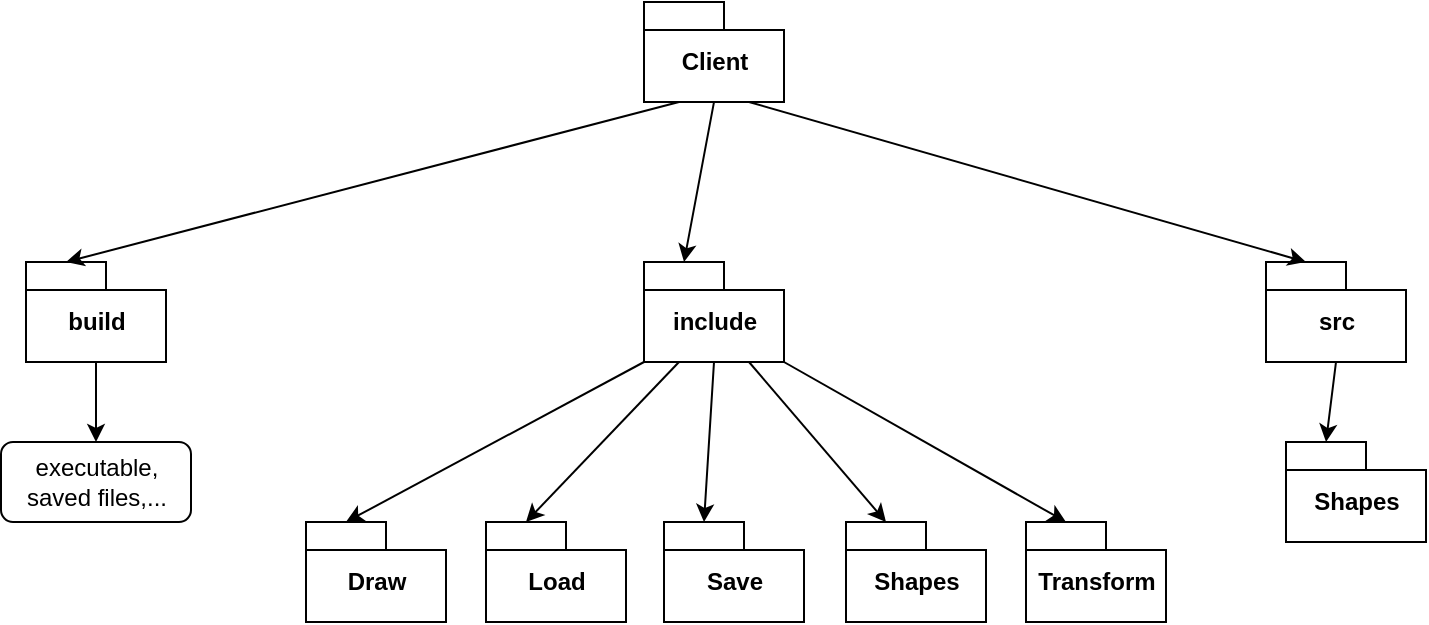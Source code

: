<mxfile version="14.7.6" type="device" pages="6"><diagram id="ECEyzJ0AbyyQAIsJkoCa" name="Folders"><mxGraphModel dx="1627" dy="789" grid="1" gridSize="10" guides="1" tooltips="1" connect="1" arrows="1" fold="1" page="1" pageScale="1" pageWidth="827" pageHeight="1169" math="0" shadow="0"><root><mxCell id="0"/><mxCell id="1" parent="0"/><mxCell id="gK3MAzR11Pf_LbnnV8qZ-2" value="Client" style="shape=folder;fontStyle=1;spacingTop=10;tabWidth=40;tabHeight=14;tabPosition=left;html=1;" vertex="1" parent="1"><mxGeometry x="379" y="60" width="70" height="50" as="geometry"/></mxCell><mxCell id="gK3MAzR11Pf_LbnnV8qZ-3" value="build" style="shape=folder;fontStyle=1;spacingTop=10;tabWidth=40;tabHeight=14;tabPosition=left;html=1;" vertex="1" parent="1"><mxGeometry x="70" y="190" width="70" height="50" as="geometry"/></mxCell><mxCell id="gK3MAzR11Pf_LbnnV8qZ-4" value="include" style="shape=folder;fontStyle=1;spacingTop=10;tabWidth=40;tabHeight=14;tabPosition=left;html=1;" vertex="1" parent="1"><mxGeometry x="379" y="190" width="70" height="50" as="geometry"/></mxCell><mxCell id="gK3MAzR11Pf_LbnnV8qZ-5" value="src" style="shape=folder;fontStyle=1;spacingTop=10;tabWidth=40;tabHeight=14;tabPosition=left;html=1;" vertex="1" parent="1"><mxGeometry x="690" y="190" width="70" height="50" as="geometry"/></mxCell><mxCell id="gK3MAzR11Pf_LbnnV8qZ-6" value="" style="rounded=1;whiteSpace=wrap;html=1;" vertex="1" parent="1"><mxGeometry x="57.5" y="280" width="95" height="40" as="geometry"/></mxCell><mxCell id="gK3MAzR11Pf_LbnnV8qZ-7" value="executable, saved files,..." style="text;html=1;strokeColor=none;fillColor=none;align=center;verticalAlign=middle;whiteSpace=wrap;rounded=0;" vertex="1" parent="1"><mxGeometry x="62.5" y="290" width="85" height="20" as="geometry"/></mxCell><mxCell id="gK3MAzR11Pf_LbnnV8qZ-8" value="Draw" style="shape=folder;fontStyle=1;spacingTop=10;tabWidth=40;tabHeight=14;tabPosition=left;html=1;" vertex="1" parent="1"><mxGeometry x="210" y="320" width="70" height="50" as="geometry"/></mxCell><mxCell id="gK3MAzR11Pf_LbnnV8qZ-9" value="Load" style="shape=folder;fontStyle=1;spacingTop=10;tabWidth=40;tabHeight=14;tabPosition=left;html=1;" vertex="1" parent="1"><mxGeometry x="300" y="320" width="70" height="50" as="geometry"/></mxCell><mxCell id="gK3MAzR11Pf_LbnnV8qZ-10" value="Save" style="shape=folder;fontStyle=1;spacingTop=10;tabWidth=40;tabHeight=14;tabPosition=left;html=1;" vertex="1" parent="1"><mxGeometry x="389" y="320" width="70" height="50" as="geometry"/></mxCell><mxCell id="gK3MAzR11Pf_LbnnV8qZ-11" value="Shapes" style="shape=folder;fontStyle=1;spacingTop=10;tabWidth=40;tabHeight=14;tabPosition=left;html=1;" vertex="1" parent="1"><mxGeometry x="480" y="320" width="70" height="50" as="geometry"/></mxCell><mxCell id="gK3MAzR11Pf_LbnnV8qZ-12" value="Transform" style="shape=folder;fontStyle=1;spacingTop=10;tabWidth=40;tabHeight=14;tabPosition=left;html=1;" vertex="1" parent="1"><mxGeometry x="570" y="320" width="70" height="50" as="geometry"/></mxCell><mxCell id="gK3MAzR11Pf_LbnnV8qZ-13" value="Shapes" style="shape=folder;fontStyle=1;spacingTop=10;tabWidth=40;tabHeight=14;tabPosition=left;html=1;" vertex="1" parent="1"><mxGeometry x="700" y="280" width="70" height="50" as="geometry"/></mxCell><mxCell id="gK3MAzR11Pf_LbnnV8qZ-14" value="" style="endArrow=classic;html=1;exitX=0;exitY=0;exitDx=70;exitDy=50;exitPerimeter=0;entryX=0;entryY=0;entryDx=20;entryDy=0;entryPerimeter=0;" edge="1" parent="1" source="gK3MAzR11Pf_LbnnV8qZ-4" target="gK3MAzR11Pf_LbnnV8qZ-12"><mxGeometry width="50" height="50" relative="1" as="geometry"><mxPoint x="520" y="420" as="sourcePoint"/><mxPoint x="570" y="370" as="targetPoint"/></mxGeometry></mxCell><mxCell id="gK3MAzR11Pf_LbnnV8qZ-15" value="" style="endArrow=classic;html=1;exitX=0.5;exitY=1;exitDx=0;exitDy=0;exitPerimeter=0;" edge="1" parent="1" source="gK3MAzR11Pf_LbnnV8qZ-3"><mxGeometry width="50" height="50" relative="1" as="geometry"><mxPoint x="200" y="260" as="sourcePoint"/><mxPoint x="105" y="280" as="targetPoint"/></mxGeometry></mxCell><mxCell id="gK3MAzR11Pf_LbnnV8qZ-16" value="" style="endArrow=classic;html=1;exitX=0.5;exitY=1;exitDx=0;exitDy=0;exitPerimeter=0;entryX=0;entryY=0;entryDx=20;entryDy=0;entryPerimeter=0;" edge="1" parent="1" source="gK3MAzR11Pf_LbnnV8qZ-5" target="gK3MAzR11Pf_LbnnV8qZ-13"><mxGeometry width="50" height="50" relative="1" as="geometry"><mxPoint x="115" y="250" as="sourcePoint"/><mxPoint x="115" y="290" as="targetPoint"/></mxGeometry></mxCell><mxCell id="gK3MAzR11Pf_LbnnV8qZ-17" value="" style="endArrow=classic;html=1;exitX=0.75;exitY=1;exitDx=0;exitDy=0;exitPerimeter=0;entryX=0;entryY=0;entryDx=20;entryDy=0;entryPerimeter=0;" edge="1" parent="1" source="gK3MAzR11Pf_LbnnV8qZ-4" target="gK3MAzR11Pf_LbnnV8qZ-11"><mxGeometry width="50" height="50" relative="1" as="geometry"><mxPoint x="520" y="420" as="sourcePoint"/><mxPoint x="570" y="370" as="targetPoint"/></mxGeometry></mxCell><mxCell id="gK3MAzR11Pf_LbnnV8qZ-18" value="" style="endArrow=classic;html=1;exitX=0.5;exitY=1;exitDx=0;exitDy=0;exitPerimeter=0;entryX=0;entryY=0;entryDx=20;entryDy=0;entryPerimeter=0;" edge="1" parent="1" source="gK3MAzR11Pf_LbnnV8qZ-4" target="gK3MAzR11Pf_LbnnV8qZ-10"><mxGeometry width="50" height="50" relative="1" as="geometry"><mxPoint x="520" y="420" as="sourcePoint"/><mxPoint x="570" y="370" as="targetPoint"/></mxGeometry></mxCell><mxCell id="gK3MAzR11Pf_LbnnV8qZ-19" value="" style="endArrow=classic;html=1;exitX=0.25;exitY=1;exitDx=0;exitDy=0;exitPerimeter=0;entryX=0;entryY=0;entryDx=20;entryDy=0;entryPerimeter=0;" edge="1" parent="1" source="gK3MAzR11Pf_LbnnV8qZ-4" target="gK3MAzR11Pf_LbnnV8qZ-9"><mxGeometry width="50" height="50" relative="1" as="geometry"><mxPoint x="520" y="420" as="sourcePoint"/><mxPoint x="570" y="370" as="targetPoint"/></mxGeometry></mxCell><mxCell id="gK3MAzR11Pf_LbnnV8qZ-20" value="" style="endArrow=classic;html=1;exitX=0;exitY=0;exitDx=0;exitDy=50;exitPerimeter=0;entryX=0;entryY=0;entryDx=20;entryDy=0;entryPerimeter=0;" edge="1" parent="1" source="gK3MAzR11Pf_LbnnV8qZ-4" target="gK3MAzR11Pf_LbnnV8qZ-8"><mxGeometry width="50" height="50" relative="1" as="geometry"><mxPoint x="520" y="420" as="sourcePoint"/><mxPoint x="570" y="370" as="targetPoint"/></mxGeometry></mxCell><mxCell id="gK3MAzR11Pf_LbnnV8qZ-21" value="" style="endArrow=classic;html=1;exitX=0.5;exitY=1;exitDx=0;exitDy=0;exitPerimeter=0;entryX=0;entryY=0;entryDx=20;entryDy=0;entryPerimeter=0;" edge="1" parent="1" source="gK3MAzR11Pf_LbnnV8qZ-2" target="gK3MAzR11Pf_LbnnV8qZ-4"><mxGeometry width="50" height="50" relative="1" as="geometry"><mxPoint x="520" y="450" as="sourcePoint"/><mxPoint x="570" y="400" as="targetPoint"/></mxGeometry></mxCell><mxCell id="gK3MAzR11Pf_LbnnV8qZ-22" value="" style="endArrow=classic;html=1;exitX=0.75;exitY=1;exitDx=0;exitDy=0;exitPerimeter=0;entryX=0;entryY=0;entryDx=20;entryDy=0;entryPerimeter=0;" edge="1" parent="1" source="gK3MAzR11Pf_LbnnV8qZ-2" target="gK3MAzR11Pf_LbnnV8qZ-5"><mxGeometry width="50" height="50" relative="1" as="geometry"><mxPoint x="520" y="450" as="sourcePoint"/><mxPoint x="570" y="400" as="targetPoint"/></mxGeometry></mxCell><mxCell id="gK3MAzR11Pf_LbnnV8qZ-23" value="" style="endArrow=classic;html=1;exitX=0.25;exitY=1;exitDx=0;exitDy=0;exitPerimeter=0;entryX=0;entryY=0;entryDx=20;entryDy=0;entryPerimeter=0;" edge="1" parent="1" source="gK3MAzR11Pf_LbnnV8qZ-2" target="gK3MAzR11Pf_LbnnV8qZ-3"><mxGeometry width="50" height="50" relative="1" as="geometry"><mxPoint x="520" y="450" as="sourcePoint"/><mxPoint x="570" y="400" as="targetPoint"/></mxGeometry></mxCell></root></mxGraphModel></diagram><diagram id="uhNKZYAmNdv7tVlBAUO6" name="include"><mxGraphModel dx="1627" dy="789" grid="1" gridSize="10" guides="1" tooltips="1" connect="1" arrows="1" fold="1" page="1" pageScale="1" pageWidth="827" pageHeight="1169" math="0" shadow="0"><root><mxCell id="TmyaGwibZgy-y3g0HoC4-0"/><mxCell id="TmyaGwibZgy-y3g0HoC4-1" parent="TmyaGwibZgy-y3g0HoC4-0"/><mxCell id="TmyaGwibZgy-y3g0HoC4-2" value="Error" style="swimlane;fontStyle=1;align=center;verticalAlign=top;childLayout=stackLayout;horizontal=1;startSize=26;horizontalStack=0;resizeParent=1;resizeParentMax=0;resizeLast=0;collapsible=1;marginBottom=0;" vertex="1" parent="TmyaGwibZgy-y3g0HoC4-1"><mxGeometry x="39" y="120" width="160" height="60" as="geometry"/></mxCell><mxCell id="TmyaGwibZgy-y3g0HoC4-3" value="+ log_message: string" style="text;strokeColor=none;fillColor=none;align=left;verticalAlign=top;spacingLeft=4;spacingRight=4;overflow=hidden;rotatable=0;points=[[0,0.5],[1,0.5]];portConstraint=eastwest;" vertex="1" parent="TmyaGwibZgy-y3g0HoC4-2"><mxGeometry y="26" width="160" height="26" as="geometry"/></mxCell><mxCell id="TmyaGwibZgy-y3g0HoC4-4" value="" style="line;strokeWidth=1;fillColor=none;align=left;verticalAlign=middle;spacingTop=-1;spacingLeft=3;spacingRight=3;rotatable=0;labelPosition=right;points=[];portConstraint=eastwest;" vertex="1" parent="TmyaGwibZgy-y3g0HoC4-2"><mxGeometry y="52" width="160" height="8" as="geometry"/></mxCell><mxCell id="TmyaGwibZgy-y3g0HoC4-6" value="&quot;Singleton&quot; TCP" style="swimlane;fontStyle=1;align=center;verticalAlign=top;childLayout=stackLayout;horizontal=1;startSize=26;horizontalStack=0;resizeParent=1;resizeParentMax=0;resizeLast=0;collapsible=1;marginBottom=0;" vertex="1" parent="TmyaGwibZgy-y3g0HoC4-1"><mxGeometry x="319.5" y="120" width="186" height="170" as="geometry"/></mxCell><mxCell id="TmyaGwibZgy-y3g0HoC4-7" value="- instance: TCP&#xA;- socke: int&#xA;- sockaddr: sockaddr-in&#xA;" style="text;strokeColor=none;fillColor=none;align=left;verticalAlign=top;spacingLeft=4;spacingRight=4;overflow=hidden;rotatable=0;points=[[0,0.5],[1,0.5]];portConstraint=eastwest;" vertex="1" parent="TmyaGwibZgy-y3g0HoC4-6"><mxGeometry y="26" width="186" height="54" as="geometry"/></mxCell><mxCell id="TmyaGwibZgy-y3g0HoC4-8" value="" style="line;strokeWidth=1;fillColor=none;align=left;verticalAlign=middle;spacingTop=-1;spacingLeft=3;spacingRight=3;rotatable=0;labelPosition=right;points=[];portConstraint=eastwest;" vertex="1" parent="TmyaGwibZgy-y3g0HoC4-6"><mxGeometry y="80" width="186" height="8" as="geometry"/></mxCell><mxCell id="TmyaGwibZgy-y3g0HoC4-9" value="+ getInstance(): TCP&#xA;+ create_socket(): void&#xA;+ connect_to_server(): void&#xA;+ send_to_server(string): void&#xA;+ disconnect_from_server(): void&#xA;" style="text;strokeColor=none;fillColor=none;align=left;verticalAlign=top;spacingLeft=4;spacingRight=4;overflow=hidden;rotatable=0;points=[[0,0.5],[1,0.5]];portConstraint=eastwest;" vertex="1" parent="TmyaGwibZgy-y3g0HoC4-6"><mxGeometry y="88" width="186" height="82" as="geometry"/></mxCell><mxCell id="TmyaGwibZgy-y3g0HoC4-10" value="Vector2f" style="swimlane;fontStyle=1;align=center;verticalAlign=top;childLayout=stackLayout;horizontal=1;startSize=26;horizontalStack=0;resizeParent=1;resizeParentMax=0;resizeLast=0;collapsible=1;marginBottom=0;" vertex="1" parent="TmyaGwibZgy-y3g0HoC4-1"><mxGeometry x="629" y="120" width="160" height="94" as="geometry"/></mxCell><mxCell id="TmyaGwibZgy-y3g0HoC4-11" value="+ x: double&#xA;+ y: double" style="text;strokeColor=none;fillColor=none;align=left;verticalAlign=top;spacingLeft=4;spacingRight=4;overflow=hidden;rotatable=0;points=[[0,0.5],[1,0.5]];portConstraint=eastwest;" vertex="1" parent="TmyaGwibZgy-y3g0HoC4-10"><mxGeometry y="26" width="160" height="34" as="geometry"/></mxCell><mxCell id="TmyaGwibZgy-y3g0HoC4-12" value="" style="line;strokeWidth=1;fillColor=none;align=left;verticalAlign=middle;spacingTop=-1;spacingLeft=3;spacingRight=3;rotatable=0;labelPosition=right;points=[];portConstraint=eastwest;" vertex="1" parent="TmyaGwibZgy-y3g0HoC4-10"><mxGeometry y="60" width="160" height="8" as="geometry"/></mxCell><mxCell id="TmyaGwibZgy-y3g0HoC4-13" value="+ export_to_string(): string" style="text;strokeColor=none;fillColor=none;align=left;verticalAlign=top;spacingLeft=4;spacingRight=4;overflow=hidden;rotatable=0;points=[[0,0.5],[1,0.5]];portConstraint=eastwest;" vertex="1" parent="TmyaGwibZgy-y3g0HoC4-10"><mxGeometry y="68" width="160" height="26" as="geometry"/></mxCell></root></mxGraphModel></diagram><diagram id="yArap1lOYOAf0TXbAxgH" name="Draw"><mxGraphModel dx="1627" dy="789" grid="1" gridSize="10" guides="1" tooltips="1" connect="1" arrows="1" fold="1" page="1" pageScale="1" pageWidth="827" pageHeight="1169" math="0" shadow="0"><root><mxCell id="dlOKNZU6xTtFA1XRt0wd-0"/><mxCell id="dlOKNZU6xTtFA1XRt0wd-1" parent="dlOKNZU6xTtFA1XRt0wd-0"/><mxCell id="dlOKNZU6xTtFA1XRt0wd-6" value="DrawServer" style="swimlane;fontStyle=1;align=center;verticalAlign=top;childLayout=stackLayout;horizontal=1;startSize=26;horizontalStack=0;resizeParent=1;resizeParentMax=0;resizeLast=0;collapsible=1;marginBottom=0;" vertex="1" parent="dlOKNZU6xTtFA1XRt0wd-1"><mxGeometry x="174" y="400" width="160" height="34" as="geometry"/></mxCell><mxCell id="dlOKNZU6xTtFA1XRt0wd-8" value="" style="line;strokeWidth=1;fillColor=none;align=left;verticalAlign=middle;spacingTop=-1;spacingLeft=3;spacingRight=3;rotatable=0;labelPosition=right;points=[];portConstraint=eastwest;" vertex="1" parent="dlOKNZU6xTtFA1XRt0wd-6"><mxGeometry y="26" width="160" height="8" as="geometry"/></mxCell><mxCell id="dlOKNZU6xTtFA1XRt0wd-10" value="DrawOther" style="swimlane;fontStyle=1;align=center;verticalAlign=top;childLayout=stackLayout;horizontal=1;startSize=26;horizontalStack=0;resizeParent=1;resizeParentMax=0;resizeLast=0;collapsible=1;marginBottom=0;" vertex="1" parent="dlOKNZU6xTtFA1XRt0wd-1"><mxGeometry x="494" y="400" width="160" height="34" as="geometry"/></mxCell><mxCell id="dlOKNZU6xTtFA1XRt0wd-12" value="" style="line;strokeWidth=1;fillColor=none;align=left;verticalAlign=middle;spacingTop=-1;spacingLeft=3;spacingRight=3;rotatable=0;labelPosition=right;points=[];portConstraint=eastwest;" vertex="1" parent="dlOKNZU6xTtFA1XRt0wd-10"><mxGeometry y="26" width="160" height="8" as="geometry"/></mxCell><mxCell id="dlOKNZU6xTtFA1XRt0wd-14" value="&lt;div&gt;«interface»&lt;/div&gt;&lt;div&gt;&lt;b&gt;VisitorShape&lt;/b&gt;&lt;br&gt;&lt;/div&gt;" style="html=1;" vertex="1" parent="dlOKNZU6xTtFA1XRt0wd-1"><mxGeometry x="358.5" y="160" width="111" height="40" as="geometry"/></mxCell><mxCell id="dlOKNZU6xTtFA1XRt0wd-15" value="&lt;div&gt;«interface»&lt;/div&gt;&lt;div&gt;&lt;b&gt;Draw&lt;/b&gt;&lt;br&gt;&lt;/div&gt;" style="html=1;" vertex="1" parent="dlOKNZU6xTtFA1XRt0wd-1"><mxGeometry x="358.5" y="250" width="111" height="40" as="geometry"/></mxCell><mxCell id="aWBOMCGjWr7KHLgK69ty-3" value="Extends" style="endArrow=block;endSize=16;endFill=0;html=1;entryX=0.25;entryY=1;entryDx=0;entryDy=0;exitX=0.5;exitY=0;exitDx=0;exitDy=0;" edge="1" parent="dlOKNZU6xTtFA1XRt0wd-1" source="dlOKNZU6xTtFA1XRt0wd-6" target="dlOKNZU6xTtFA1XRt0wd-15"><mxGeometry x="0.036" y="4" width="160" relative="1" as="geometry"><mxPoint x="419" y="870" as="sourcePoint"/><mxPoint x="419" y="480" as="targetPoint"/><mxPoint as="offset"/></mxGeometry></mxCell><mxCell id="aWBOMCGjWr7KHLgK69ty-4" value="Extends" style="endArrow=block;endSize=16;endFill=0;html=1;entryX=0.75;entryY=1;entryDx=0;entryDy=0;exitX=0.5;exitY=0;exitDx=0;exitDy=0;" edge="1" parent="dlOKNZU6xTtFA1XRt0wd-1" source="dlOKNZU6xTtFA1XRt0wd-10" target="dlOKNZU6xTtFA1XRt0wd-15"><mxGeometry x="0.036" y="4" width="160" relative="1" as="geometry"><mxPoint x="264" y="410" as="sourcePoint"/><mxPoint x="396.25" y="300" as="targetPoint"/><mxPoint as="offset"/></mxGeometry></mxCell><mxCell id="aWBOMCGjWr7KHLgK69ty-5" value="Extends" style="endArrow=block;endSize=16;endFill=0;html=1;entryX=0.5;entryY=1;entryDx=0;entryDy=0;exitX=0.5;exitY=0;exitDx=0;exitDy=0;" edge="1" parent="dlOKNZU6xTtFA1XRt0wd-1" source="dlOKNZU6xTtFA1XRt0wd-15" target="dlOKNZU6xTtFA1XRt0wd-14"><mxGeometry x="-0.2" width="160" relative="1" as="geometry"><mxPoint x="274" y="420" as="sourcePoint"/><mxPoint x="406.25" y="310" as="targetPoint"/><mxPoint as="offset"/></mxGeometry></mxCell></root></mxGraphModel></diagram><diagram id="Spv74rqMFj9HQkxe3OGh" name="Load"><mxGraphModel dx="1627" dy="789" grid="1" gridSize="10" guides="1" tooltips="1" connect="1" arrows="1" fold="1" page="1" pageScale="1" pageWidth="827" pageHeight="1169" math="0" shadow="0"><root><mxCell id="LecLokwEl0amGb9qlvLD-0"/><mxCell id="LecLokwEl0amGb9qlvLD-1" parent="LecLokwEl0amGb9qlvLD-0"/><mxCell id="BWWBYomYWdvWf2-ccL0s-1" value="ExpertPlainText" style="swimlane;fontStyle=1;align=center;verticalAlign=top;childLayout=stackLayout;horizontal=1;startSize=26;horizontalStack=0;resizeParent=1;resizeParentMax=0;resizeLast=0;collapsible=1;marginBottom=0;" vertex="1" parent="LecLokwEl0amGb9qlvLD-1"><mxGeometry x="334" y="210" width="160" height="86" as="geometry"/></mxCell><mxCell id="BWWBYomYWdvWf2-ccL0s-2" value="- next : ExpertPlainText" style="text;strokeColor=none;fillColor=none;align=left;verticalAlign=top;spacingLeft=4;spacingRight=4;overflow=hidden;rotatable=0;points=[[0,0.5],[1,0.5]];portConstraint=eastwest;" vertex="1" parent="BWWBYomYWdvWf2-ccL0s-1"><mxGeometry y="26" width="160" height="26" as="geometry"/></mxCell><mxCell id="BWWBYomYWdvWf2-ccL0s-3" value="" style="line;strokeWidth=1;fillColor=none;align=left;verticalAlign=middle;spacingTop=-1;spacingLeft=3;spacingRight=3;rotatable=0;labelPosition=right;points=[];portConstraint=eastwest;" vertex="1" parent="BWWBYomYWdvWf2-ccL0s-1"><mxGeometry y="52" width="160" height="8" as="geometry"/></mxCell><mxCell id="BWWBYomYWdvWf2-ccL0s-4" value="# resolve1(string): Shape" style="text;strokeColor=none;fillColor=none;align=left;verticalAlign=top;spacingLeft=4;spacingRight=4;overflow=hidden;rotatable=0;points=[[0,0.5],[1,0.5]];portConstraint=eastwest;" vertex="1" parent="BWWBYomYWdvWf2-ccL0s-1"><mxGeometry y="60" width="160" height="26" as="geometry"/></mxCell><mxCell id="BWWBYomYWdvWf2-ccL0s-5" value="&#xA;«interface»&#xA;Expert&#xA;" style="swimlane;fontStyle=0;childLayout=stackLayout;horizontal=1;startSize=40;fillColor=none;horizontalStack=0;resizeParent=1;resizeParentMax=0;resizeLast=0;collapsible=1;marginBottom=0;" vertex="1" parent="LecLokwEl0amGb9qlvLD-1"><mxGeometry x="344" y="50" width="140" height="66" as="geometry"/></mxCell><mxCell id="BWWBYomYWdvWf2-ccL0s-6" value="+ resolve(string): Shape" style="text;strokeColor=none;fillColor=none;align=left;verticalAlign=top;spacingLeft=4;spacingRight=4;overflow=hidden;rotatable=0;points=[[0,0.5],[1,0.5]];portConstraint=eastwest;" vertex="1" parent="BWWBYomYWdvWf2-ccL0s-5"><mxGeometry y="40" width="140" height="26" as="geometry"/></mxCell><mxCell id="BWWBYomYWdvWf2-ccL0s-9" value="&amp;nbsp;" style="text;whiteSpace=wrap;html=1;" vertex="1" parent="LecLokwEl0amGb9qlvLD-1"><mxGeometry x="10" y="10" width="30" height="30" as="geometry"/></mxCell><mxCell id="hqjF1vYMMSRupNuU1wrN-0" value="ExpertPlainTextSegment" style="swimlane;fontStyle=1;align=center;verticalAlign=top;childLayout=stackLayout;horizontal=1;startSize=26;horizontalStack=0;resizeParent=1;resizeParentMax=0;resizeLast=0;collapsible=1;marginBottom=0;" vertex="1" parent="LecLokwEl0amGb9qlvLD-1"><mxGeometry x="34" y="410" width="160" height="34" as="geometry"/></mxCell><mxCell id="hqjF1vYMMSRupNuU1wrN-2" value="" style="line;strokeWidth=1;fillColor=none;align=left;verticalAlign=middle;spacingTop=-1;spacingLeft=3;spacingRight=3;rotatable=0;labelPosition=right;points=[];portConstraint=eastwest;" vertex="1" parent="hqjF1vYMMSRupNuU1wrN-0"><mxGeometry y="26" width="160" height="8" as="geometry"/></mxCell><mxCell id="hqjF1vYMMSRupNuU1wrN-4" value="ExpertPlainTextTriangle" style="swimlane;fontStyle=1;align=center;verticalAlign=top;childLayout=stackLayout;horizontal=1;startSize=26;horizontalStack=0;resizeParent=1;resizeParentMax=0;resizeLast=0;collapsible=1;marginBottom=0;" vertex="1" parent="LecLokwEl0amGb9qlvLD-1"><mxGeometry x="234" y="410" width="160" height="34" as="geometry"/></mxCell><mxCell id="hqjF1vYMMSRupNuU1wrN-6" value="" style="line;strokeWidth=1;fillColor=none;align=left;verticalAlign=middle;spacingTop=-1;spacingLeft=3;spacingRight=3;rotatable=0;labelPosition=right;points=[];portConstraint=eastwest;" vertex="1" parent="hqjF1vYMMSRupNuU1wrN-4"><mxGeometry y="26" width="160" height="8" as="geometry"/></mxCell><mxCell id="hqjF1vYMMSRupNuU1wrN-8" value="ExpertPlainTextCircle" style="swimlane;fontStyle=1;align=center;verticalAlign=top;childLayout=stackLayout;horizontal=1;startSize=26;horizontalStack=0;resizeParent=1;resizeParentMax=0;resizeLast=0;collapsible=1;marginBottom=0;" vertex="1" parent="LecLokwEl0amGb9qlvLD-1"><mxGeometry x="434" y="410" width="160" height="34" as="geometry"/></mxCell><mxCell id="hqjF1vYMMSRupNuU1wrN-10" value="" style="line;strokeWidth=1;fillColor=none;align=left;verticalAlign=middle;spacingTop=-1;spacingLeft=3;spacingRight=3;rotatable=0;labelPosition=right;points=[];portConstraint=eastwest;" vertex="1" parent="hqjF1vYMMSRupNuU1wrN-8"><mxGeometry y="26" width="160" height="8" as="geometry"/></mxCell><mxCell id="hqjF1vYMMSRupNuU1wrN-12" value="ExpertPlainTextPolygon" style="swimlane;fontStyle=1;align=center;verticalAlign=top;childLayout=stackLayout;horizontal=1;startSize=26;horizontalStack=0;resizeParent=1;resizeParentMax=0;resizeLast=0;collapsible=1;marginBottom=0;" vertex="1" parent="LecLokwEl0amGb9qlvLD-1"><mxGeometry x="634" y="410" width="160" height="34" as="geometry"/></mxCell><mxCell id="hqjF1vYMMSRupNuU1wrN-14" value="" style="line;strokeWidth=1;fillColor=none;align=left;verticalAlign=middle;spacingTop=-1;spacingLeft=3;spacingRight=3;rotatable=0;labelPosition=right;points=[];portConstraint=eastwest;" vertex="1" parent="hqjF1vYMMSRupNuU1wrN-12"><mxGeometry y="26" width="160" height="8" as="geometry"/></mxCell><mxCell id="agTUd7fUPLD_CPyYLyvv-0" value="Extends" style="endArrow=block;endSize=16;endFill=0;html=1;exitX=0.5;exitY=0;exitDx=0;exitDy=0;" edge="1" parent="LecLokwEl0amGb9qlvLD-1" source="BWWBYomYWdvWf2-ccL0s-1"><mxGeometry x="0.036" y="4" width="160" relative="1" as="geometry"><mxPoint x="254" y="400" as="sourcePoint"/><mxPoint x="415" y="120" as="targetPoint"/><mxPoint as="offset"/></mxGeometry></mxCell><mxCell id="agTUd7fUPLD_CPyYLyvv-1" value="Extends" style="endArrow=block;endSize=16;endFill=0;html=1;exitX=0.5;exitY=0;exitDx=0;exitDy=0;" edge="1" parent="LecLokwEl0amGb9qlvLD-1" source="hqjF1vYMMSRupNuU1wrN-4" target="BWWBYomYWdvWf2-ccL0s-4"><mxGeometry x="0.036" y="4" width="160" relative="1" as="geometry"><mxPoint x="264" y="410" as="sourcePoint"/><mxPoint x="396.25" y="300" as="targetPoint"/><mxPoint as="offset"/></mxGeometry></mxCell><mxCell id="agTUd7fUPLD_CPyYLyvv-2" value="Extends" style="endArrow=block;endSize=16;endFill=0;html=1;entryX=0.556;entryY=1;entryDx=0;entryDy=0;exitX=0.5;exitY=0;exitDx=0;exitDy=0;entryPerimeter=0;" edge="1" parent="LecLokwEl0amGb9qlvLD-1" source="hqjF1vYMMSRupNuU1wrN-8" target="BWWBYomYWdvWf2-ccL0s-4"><mxGeometry x="0.036" y="4" width="160" relative="1" as="geometry"><mxPoint x="274" y="420" as="sourcePoint"/><mxPoint x="406.25" y="310" as="targetPoint"/><mxPoint as="offset"/></mxGeometry></mxCell><mxCell id="agTUd7fUPLD_CPyYLyvv-3" value="Extends" style="endArrow=block;endSize=16;endFill=0;html=1;entryX=0;entryY=0.5;entryDx=0;entryDy=0;exitX=0.5;exitY=0;exitDx=0;exitDy=0;" edge="1" parent="LecLokwEl0amGb9qlvLD-1" source="hqjF1vYMMSRupNuU1wrN-0" target="BWWBYomYWdvWf2-ccL0s-4"><mxGeometry x="0.036" y="4" width="160" relative="1" as="geometry"><mxPoint x="284" y="430" as="sourcePoint"/><mxPoint x="416.25" y="320" as="targetPoint"/><mxPoint as="offset"/></mxGeometry></mxCell><mxCell id="agTUd7fUPLD_CPyYLyvv-4" value="Extends" style="endArrow=block;endSize=16;endFill=0;html=1;entryX=1;entryY=0.5;entryDx=0;entryDy=0;exitX=0.5;exitY=0;exitDx=0;exitDy=0;" edge="1" parent="LecLokwEl0amGb9qlvLD-1" source="hqjF1vYMMSRupNuU1wrN-12" target="BWWBYomYWdvWf2-ccL0s-4"><mxGeometry x="0.036" y="4" width="160" relative="1" as="geometry"><mxPoint x="294" y="440" as="sourcePoint"/><mxPoint x="426.25" y="330" as="targetPoint"/><mxPoint as="offset"/></mxGeometry></mxCell></root></mxGraphModel></diagram><diagram id="xJJvevbMor9x3AHQVLRU" name="Save"><mxGraphModel dx="1627" dy="789" grid="1" gridSize="10" guides="1" tooltips="1" connect="1" arrows="1" fold="1" page="1" pageScale="1" pageWidth="827" pageHeight="1169" math="0" shadow="0"><root><mxCell id="TDJuyujkWh8dQIrKw2Uv-0"/><mxCell id="TDJuyujkWh8dQIrKw2Uv-1" parent="TDJuyujkWh8dQIrKw2Uv-0"/><mxCell id="fVx8nLK2eeUfZUyafSOx-4" value="&lt;div&gt;«interface»&lt;/div&gt;&lt;div&gt;&lt;b&gt;VisitorShape&lt;/b&gt;&lt;br&gt;&lt;/div&gt;" style="html=1;" vertex="1" parent="TDJuyujkWh8dQIrKw2Uv-1"><mxGeometry x="358.5" y="160" width="111" height="40" as="geometry"/></mxCell><mxCell id="fVx8nLK2eeUfZUyafSOx-5" value="&lt;div&gt;«interface»&lt;/div&gt;&lt;div&gt;&lt;b&gt;Save&lt;/b&gt;&lt;br&gt;&lt;/div&gt;" style="html=1;" vertex="1" parent="TDJuyujkWh8dQIrKw2Uv-1"><mxGeometry x="358.5" y="250" width="111" height="40" as="geometry"/></mxCell><mxCell id="fVx8nLK2eeUfZUyafSOx-6" value="Extends" style="endArrow=block;endSize=16;endFill=0;html=1;entryX=0.5;entryY=1;entryDx=0;entryDy=0;exitX=0.5;exitY=0;exitDx=0;exitDy=0;" edge="1" parent="TDJuyujkWh8dQIrKw2Uv-1" source="fVx8nLK2eeUfZUyafSOx-9" target="fVx8nLK2eeUfZUyafSOx-5"><mxGeometry x="0.036" y="4" width="160" relative="1" as="geometry"><mxPoint x="414" y="380" as="sourcePoint"/><mxPoint x="419" y="480" as="targetPoint"/><mxPoint as="offset"/></mxGeometry></mxCell><mxCell id="fVx8nLK2eeUfZUyafSOx-8" value="Extends" style="endArrow=block;endSize=16;endFill=0;html=1;entryX=0.5;entryY=1;entryDx=0;entryDy=0;exitX=0.5;exitY=0;exitDx=0;exitDy=0;" edge="1" parent="TDJuyujkWh8dQIrKw2Uv-1" source="fVx8nLK2eeUfZUyafSOx-5" target="fVx8nLK2eeUfZUyafSOx-4"><mxGeometry x="-0.2" width="160" relative="1" as="geometry"><mxPoint x="274" y="420" as="sourcePoint"/><mxPoint x="406.25" y="310" as="targetPoint"/><mxPoint as="offset"/></mxGeometry></mxCell><mxCell id="fVx8nLK2eeUfZUyafSOx-9" value="SavePlainText" style="swimlane;fontStyle=1;align=center;verticalAlign=top;childLayout=stackLayout;horizontal=1;startSize=26;horizontalStack=0;resizeParent=1;resizeParentMax=0;resizeLast=0;collapsible=1;marginBottom=0;" vertex="1" parent="TDJuyujkWh8dQIrKw2Uv-1"><mxGeometry x="319" y="380" width="190" height="80" as="geometry"/></mxCell><mxCell id="fVx8nLK2eeUfZUyafSOx-11" value="" style="line;strokeWidth=1;fillColor=none;align=left;verticalAlign=middle;spacingTop=-1;spacingLeft=3;spacingRight=3;rotatable=0;labelPosition=right;points=[];portConstraint=eastwest;" vertex="1" parent="fVx8nLK2eeUfZUyafSOx-9"><mxGeometry y="26" width="190" height="8" as="geometry"/></mxCell><mxCell id="fVx8nLK2eeUfZUyafSOx-12" value="+ save_in_file(Shape, string): void&#xA;+ remove_saves(): void" style="text;strokeColor=none;fillColor=none;align=left;verticalAlign=top;spacingLeft=4;spacingRight=4;overflow=hidden;rotatable=0;points=[[0,0.5],[1,0.5]];portConstraint=eastwest;" vertex="1" parent="fVx8nLK2eeUfZUyafSOx-9"><mxGeometry y="34" width="190" height="46" as="geometry"/></mxCell></root></mxGraphModel></diagram><diagram id="3S9EasJu20EjtB9NZMLv" name="Shapes"><mxGraphModel dx="1627" dy="789" grid="1" gridSize="10" guides="1" tooltips="1" connect="1" arrows="1" fold="1" page="1" pageScale="1" pageWidth="827" pageHeight="1169" math="0" shadow="0"><root><mxCell id="llWZ-YUrThC_dWe_dP8O-0"/><mxCell id="llWZ-YUrThC_dWe_dP8O-1" parent="llWZ-YUrThC_dWe_dP8O-0"/><mxCell id="YExMxFw6N9a0rO583AM3-0" value="&#xA;«interface»&#xA;VisitorShape&#xA;" style="swimlane;fontStyle=0;childLayout=stackLayout;horizontal=1;startSize=40;fillColor=none;horizontalStack=0;resizeParent=1;resizeParentMax=0;resizeLast=0;collapsible=1;marginBottom=0;" vertex="1" parent="llWZ-YUrThC_dWe_dP8O-1"><mxGeometry x="650" y="40" width="140" height="110" as="geometry"/></mxCell><mxCell id="YExMxFw6N9a0rO583AM3-1" value="+ visit(Segment): void&#xA;+ visit(Triangle): void&#xA;+ visit(Circle): void&#xA;+ visit(Polygon): void" style="text;strokeColor=none;fillColor=none;align=left;verticalAlign=top;spacingLeft=4;spacingRight=4;overflow=hidden;rotatable=0;points=[[0,0.5],[1,0.5]];portConstraint=eastwest;" vertex="1" parent="YExMxFw6N9a0rO583AM3-0"><mxGeometry y="40" width="140" height="70" as="geometry"/></mxCell><mxCell id="YExMxFw6N9a0rO583AM3-2" value="Shape" style="swimlane;fontStyle=1;align=center;verticalAlign=top;childLayout=stackLayout;horizontal=1;startSize=26;horizontalStack=0;resizeParent=1;resizeParentMax=0;resizeLast=0;collapsible=1;marginBottom=0;" vertex="1" parent="llWZ-YUrThC_dWe_dP8O-1"><mxGeometry x="314" y="160" width="200" height="160" as="geometry"/></mxCell><mxCell id="YExMxFw6N9a0rO583AM3-3" value="- color: ShapeColor" style="text;strokeColor=none;fillColor=none;align=left;verticalAlign=top;spacingLeft=4;spacingRight=4;overflow=hidden;rotatable=0;points=[[0,0.5],[1,0.5]];portConstraint=eastwest;" vertex="1" parent="YExMxFw6N9a0rO583AM3-2"><mxGeometry y="26" width="200" height="26" as="geometry"/></mxCell><mxCell id="YExMxFw6N9a0rO583AM3-4" value="" style="line;strokeWidth=1;fillColor=none;align=left;verticalAlign=middle;spacingTop=-1;spacingLeft=3;spacingRight=3;rotatable=0;labelPosition=right;points=[];portConstraint=eastwest;" vertex="1" parent="YExMxFw6N9a0rO583AM3-2"><mxGeometry y="52" width="200" height="8" as="geometry"/></mxCell><mxCell id="YExMxFw6N9a0rO583AM3-5" value="+ translate(Vector2f): void&#xA;+ homothety(Vector2f, double): void&#xA;+ rotate(Vector2f, double): void&#xA;+ getArea(): double&#xA;+ accept(VisitorShape): void&#xA;+ export_to_string(): string" style="text;strokeColor=none;fillColor=none;align=left;verticalAlign=top;spacingLeft=4;spacingRight=4;overflow=hidden;rotatable=0;points=[[0,0.5],[1,0.5]];portConstraint=eastwest;" vertex="1" parent="YExMxFw6N9a0rO583AM3-2"><mxGeometry y="60" width="200" height="100" as="geometry"/></mxCell><mxCell id="YExMxFw6N9a0rO583AM3-10" value="&#xA;«enum»&#xA;ShapeColor&#xA;" style="swimlane;fontStyle=0;childLayout=stackLayout;horizontal=1;startSize=40;fillColor=none;horizontalStack=0;resizeParent=1;resizeParentMax=0;resizeLast=0;collapsible=1;marginBottom=0;" vertex="1" parent="llWZ-YUrThC_dWe_dP8O-1"><mxGeometry x="39" y="40" width="140" height="140" as="geometry"/></mxCell><mxCell id="YExMxFw6N9a0rO583AM3-11" value="+ BLACK&#xA;+ BLUE&#xA;+ RED&#xA;+ GREEN&#xA;+ YELLOW&#xA;+ CYAN" style="text;strokeColor=none;fillColor=none;align=left;verticalAlign=top;spacingLeft=4;spacingRight=4;overflow=hidden;rotatable=0;points=[[0,0.5],[1,0.5]];portConstraint=eastwest;" vertex="1" parent="YExMxFw6N9a0rO583AM3-10"><mxGeometry y="40" width="140" height="100" as="geometry"/></mxCell><mxCell id="YExMxFw6N9a0rO583AM3-12" value="Segment" style="swimlane;fontStyle=1;align=center;verticalAlign=top;childLayout=stackLayout;horizontal=1;startSize=26;horizontalStack=0;resizeParent=1;resizeParentMax=0;resizeLast=0;collapsible=1;marginBottom=0;" vertex="1" parent="llWZ-YUrThC_dWe_dP8O-1"><mxGeometry x="69" y="450" width="110" height="68" as="geometry"/></mxCell><mxCell id="YExMxFw6N9a0rO583AM3-13" value="- a: Vector2f&#xA;- b: Vector2f" style="text;strokeColor=none;fillColor=none;align=left;verticalAlign=top;spacingLeft=4;spacingRight=4;overflow=hidden;rotatable=0;points=[[0,0.5],[1,0.5]];portConstraint=eastwest;" vertex="1" parent="YExMxFw6N9a0rO583AM3-12"><mxGeometry y="26" width="110" height="34" as="geometry"/></mxCell><mxCell id="YExMxFw6N9a0rO583AM3-14" value="" style="line;strokeWidth=1;fillColor=none;align=left;verticalAlign=middle;spacingTop=-1;spacingLeft=3;spacingRight=3;rotatable=0;labelPosition=right;points=[];portConstraint=eastwest;" vertex="1" parent="YExMxFw6N9a0rO583AM3-12"><mxGeometry y="60" width="110" height="8" as="geometry"/></mxCell><mxCell id="YExMxFw6N9a0rO583AM3-16" value="Triangle" style="swimlane;fontStyle=1;align=center;verticalAlign=top;childLayout=stackLayout;horizontal=1;startSize=26;horizontalStack=0;resizeParent=1;resizeParentMax=0;resizeLast=0;collapsible=1;marginBottom=0;" vertex="1" parent="llWZ-YUrThC_dWe_dP8O-1"><mxGeometry x="239" y="450" width="110" height="88" as="geometry"/></mxCell><mxCell id="YExMxFw6N9a0rO583AM3-17" value="- a: Vector2f&#xA;- b: Vector2f&#xA;- c: Vector2f&#xA;" style="text;strokeColor=none;fillColor=none;align=left;verticalAlign=top;spacingLeft=4;spacingRight=4;overflow=hidden;rotatable=0;points=[[0,0.5],[1,0.5]];portConstraint=eastwest;" vertex="1" parent="YExMxFw6N9a0rO583AM3-16"><mxGeometry y="26" width="110" height="54" as="geometry"/></mxCell><mxCell id="YExMxFw6N9a0rO583AM3-18" value="" style="line;strokeWidth=1;fillColor=none;align=left;verticalAlign=middle;spacingTop=-1;spacingLeft=3;spacingRight=3;rotatable=0;labelPosition=right;points=[];portConstraint=eastwest;" vertex="1" parent="YExMxFw6N9a0rO583AM3-16"><mxGeometry y="80" width="110" height="8" as="geometry"/></mxCell><mxCell id="YExMxFw6N9a0rO583AM3-19" value="Circle" style="swimlane;fontStyle=1;align=center;verticalAlign=top;childLayout=stackLayout;horizontal=1;startSize=26;horizontalStack=0;resizeParent=1;resizeParentMax=0;resizeLast=0;collapsible=1;marginBottom=0;" vertex="1" parent="llWZ-YUrThC_dWe_dP8O-1"><mxGeometry x="409" y="450" width="130" height="68" as="geometry"/></mxCell><mxCell id="YExMxFw6N9a0rO583AM3-20" value="- center: Vector2f&#xA;- radius: double" style="text;strokeColor=none;fillColor=none;align=left;verticalAlign=top;spacingLeft=4;spacingRight=4;overflow=hidden;rotatable=0;points=[[0,0.5],[1,0.5]];portConstraint=eastwest;" vertex="1" parent="YExMxFw6N9a0rO583AM3-19"><mxGeometry y="26" width="130" height="34" as="geometry"/></mxCell><mxCell id="YExMxFw6N9a0rO583AM3-21" value="" style="line;strokeWidth=1;fillColor=none;align=left;verticalAlign=middle;spacingTop=-1;spacingLeft=3;spacingRight=3;rotatable=0;labelPosition=right;points=[];portConstraint=eastwest;" vertex="1" parent="YExMxFw6N9a0rO583AM3-19"><mxGeometry y="60" width="130" height="8" as="geometry"/></mxCell><mxCell id="YExMxFw6N9a0rO583AM3-25" value="Polygon" style="swimlane;fontStyle=1;align=center;verticalAlign=top;childLayout=stackLayout;horizontal=1;startSize=26;horizontalStack=0;resizeParent=1;resizeParentMax=0;resizeLast=0;collapsible=1;marginBottom=0;" vertex="1" parent="llWZ-YUrThC_dWe_dP8O-1"><mxGeometry x="599" y="450" width="160" height="86" as="geometry"/></mxCell><mxCell id="YExMxFw6N9a0rO583AM3-26" value="- point: vector" style="text;strokeColor=none;fillColor=none;align=left;verticalAlign=top;spacingLeft=4;spacingRight=4;overflow=hidden;rotatable=0;points=[[0,0.5],[1,0.5]];portConstraint=eastwest;" vertex="1" parent="YExMxFw6N9a0rO583AM3-25"><mxGeometry y="26" width="160" height="26" as="geometry"/></mxCell><mxCell id="YExMxFw6N9a0rO583AM3-27" value="" style="line;strokeWidth=1;fillColor=none;align=left;verticalAlign=middle;spacingTop=-1;spacingLeft=3;spacingRight=3;rotatable=0;labelPosition=right;points=[];portConstraint=eastwest;" vertex="1" parent="YExMxFw6N9a0rO583AM3-25"><mxGeometry y="52" width="160" height="8" as="geometry"/></mxCell><mxCell id="YExMxFw6N9a0rO583AM3-28" value="+ getCentroid(): Vector2f" style="text;strokeColor=none;fillColor=none;align=left;verticalAlign=top;spacingLeft=4;spacingRight=4;overflow=hidden;rotatable=0;points=[[0,0.5],[1,0.5]];portConstraint=eastwest;" vertex="1" parent="YExMxFw6N9a0rO583AM3-25"><mxGeometry y="60" width="160" height="26" as="geometry"/></mxCell><mxCell id="gWo2LfSb6WSA9hm5Rwea-0" value="Extends" style="endArrow=block;endSize=16;endFill=0;html=1;exitX=0.5;exitY=0;exitDx=0;exitDy=0;" edge="1" parent="llWZ-YUrThC_dWe_dP8O-1" source="YExMxFw6N9a0rO583AM3-19"><mxGeometry x="0.036" y="4" width="160" relative="1" as="geometry"><mxPoint x="409" y="430" as="sourcePoint"/><mxPoint x="440" y="320" as="targetPoint"/><mxPoint as="offset"/></mxGeometry></mxCell><mxCell id="gWo2LfSb6WSA9hm5Rwea-1" value="Extends" style="endArrow=block;endSize=16;endFill=0;html=1;exitX=0.5;exitY=0;exitDx=0;exitDy=0;" edge="1" parent="llWZ-YUrThC_dWe_dP8O-1" source="YExMxFw6N9a0rO583AM3-16"><mxGeometry x="0.036" y="4" width="160" relative="1" as="geometry"><mxPoint x="424" y="390" as="sourcePoint"/><mxPoint x="390" y="320" as="targetPoint"/><mxPoint as="offset"/></mxGeometry></mxCell><mxCell id="gWo2LfSb6WSA9hm5Rwea-2" value="Extends" style="endArrow=block;endSize=16;endFill=0;html=1;entryX=0.9;entryY=1.01;entryDx=0;entryDy=0;exitX=0.5;exitY=0;exitDx=0;exitDy=0;entryPerimeter=0;" edge="1" parent="llWZ-YUrThC_dWe_dP8O-1" source="YExMxFw6N9a0rO583AM3-25" target="YExMxFw6N9a0rO583AM3-5"><mxGeometry x="0.036" y="4" width="160" relative="1" as="geometry"><mxPoint x="434" y="400" as="sourcePoint"/><mxPoint x="434" y="310" as="targetPoint"/><mxPoint as="offset"/></mxGeometry></mxCell><mxCell id="gWo2LfSb6WSA9hm5Rwea-3" value="Extends" style="endArrow=block;endSize=16;endFill=0;html=1;entryX=0.13;entryY=1;entryDx=0;entryDy=0;exitX=0.5;exitY=0;exitDx=0;exitDy=0;entryPerimeter=0;" edge="1" parent="llWZ-YUrThC_dWe_dP8O-1" source="YExMxFw6N9a0rO583AM3-12" target="YExMxFw6N9a0rO583AM3-5"><mxGeometry x="0.036" y="4" width="160" relative="1" as="geometry"><mxPoint x="444" y="410" as="sourcePoint"/><mxPoint x="444" y="320" as="targetPoint"/><mxPoint as="offset"/></mxGeometry></mxCell></root></mxGraphModel></diagram></mxfile>